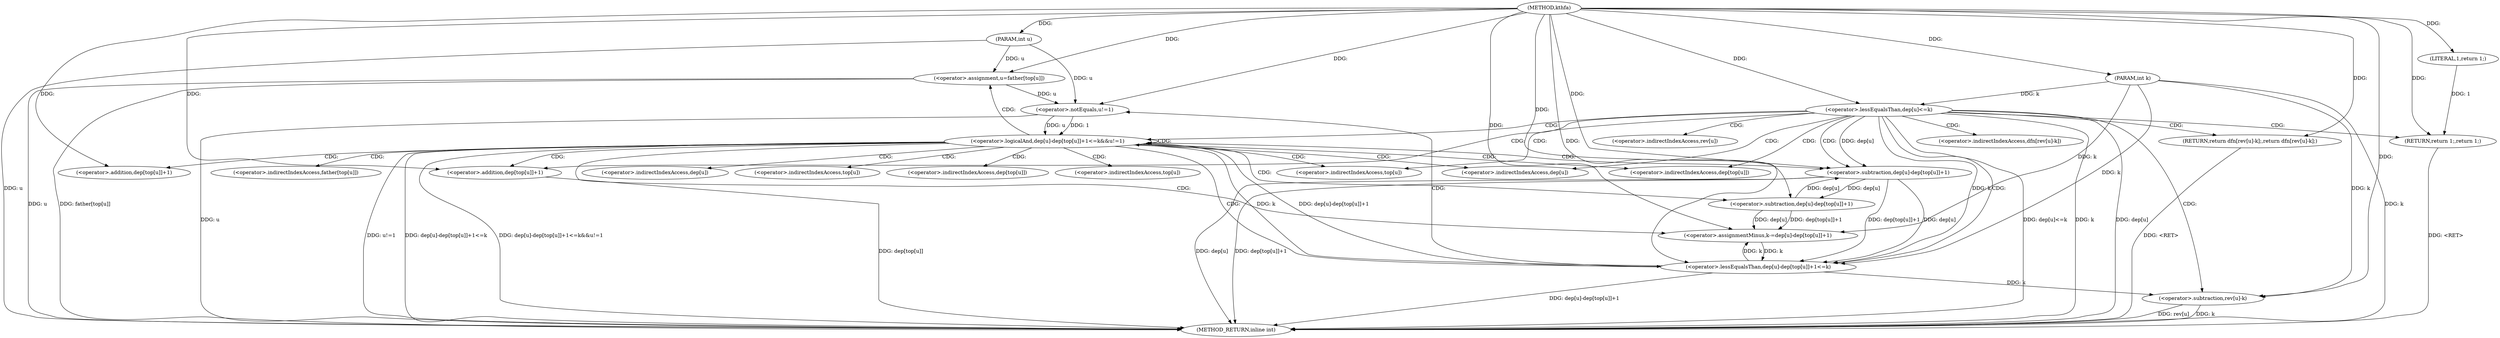 digraph "kthfa" {  
"1000365" [label = "(METHOD,kthfa)" ]
"1000424" [label = "(METHOD_RETURN,inline int)" ]
"1000366" [label = "(PARAM,int u)" ]
"1000367" [label = "(PARAM,int k)" ]
"1000416" [label = "(RETURN,return dfn[rev[u]-k];,return dfn[rev[u]-k];)" ]
"1000370" [label = "(<operator>.lessEqualsThan,dep[u]<=k)" ]
"1000375" [label = "(RETURN,return 1;,return 1;)" ]
"1000378" [label = "(<operator>.logicalAnd,dep[u]-dep[top[u]]+1<=k&&u!=1)" ]
"1000376" [label = "(LITERAL,1,return 1;)" ]
"1000396" [label = "(<operator>.assignmentMinus,k-=dep[u]-dep[top[u]]+1)" ]
"1000409" [label = "(<operator>.assignment,u=father[top[u]])" ]
"1000379" [label = "(<operator>.lessEqualsThan,dep[u]-dep[top[u]]+1<=k)" ]
"1000392" [label = "(<operator>.notEquals,u!=1)" ]
"1000419" [label = "(<operator>.subtraction,rev[u]-k)" ]
"1000380" [label = "(<operator>.subtraction,dep[u]-dep[top[u]]+1)" ]
"1000398" [label = "(<operator>.subtraction,dep[u]-dep[top[u]]+1)" ]
"1000384" [label = "(<operator>.addition,dep[top[u]]+1)" ]
"1000402" [label = "(<operator>.addition,dep[top[u]]+1)" ]
"1000417" [label = "(<operator>.indirectIndexAccess,dfn[rev[u]-k])" ]
"1000411" [label = "(<operator>.indirectIndexAccess,father[top[u]])" ]
"1000420" [label = "(<operator>.indirectIndexAccess,rev[u])" ]
"1000381" [label = "(<operator>.indirectIndexAccess,dep[u])" ]
"1000399" [label = "(<operator>.indirectIndexAccess,dep[u])" ]
"1000413" [label = "(<operator>.indirectIndexAccess,top[u])" ]
"1000385" [label = "(<operator>.indirectIndexAccess,dep[top[u]])" ]
"1000403" [label = "(<operator>.indirectIndexAccess,dep[top[u]])" ]
"1000387" [label = "(<operator>.indirectIndexAccess,top[u])" ]
"1000405" [label = "(<operator>.indirectIndexAccess,top[u])" ]
  "1000375" -> "1000424"  [ label = "DDG: <RET>"] 
  "1000416" -> "1000424"  [ label = "DDG: <RET>"] 
  "1000366" -> "1000424"  [ label = "DDG: u"] 
  "1000367" -> "1000424"  [ label = "DDG: k"] 
  "1000370" -> "1000424"  [ label = "DDG: dep[u]"] 
  "1000370" -> "1000424"  [ label = "DDG: k"] 
  "1000370" -> "1000424"  [ label = "DDG: dep[u]<=k"] 
  "1000380" -> "1000424"  [ label = "DDG: dep[u]"] 
  "1000384" -> "1000424"  [ label = "DDG: dep[top[u]]"] 
  "1000380" -> "1000424"  [ label = "DDG: dep[top[u]]+1"] 
  "1000379" -> "1000424"  [ label = "DDG: dep[u]-dep[top[u]]+1"] 
  "1000378" -> "1000424"  [ label = "DDG: dep[u]-dep[top[u]]+1<=k"] 
  "1000392" -> "1000424"  [ label = "DDG: u"] 
  "1000378" -> "1000424"  [ label = "DDG: u!=1"] 
  "1000378" -> "1000424"  [ label = "DDG: dep[u]-dep[top[u]]+1<=k&&u!=1"] 
  "1000419" -> "1000424"  [ label = "DDG: rev[u]"] 
  "1000419" -> "1000424"  [ label = "DDG: k"] 
  "1000409" -> "1000424"  [ label = "DDG: u"] 
  "1000409" -> "1000424"  [ label = "DDG: father[top[u]]"] 
  "1000365" -> "1000366"  [ label = "DDG: "] 
  "1000365" -> "1000367"  [ label = "DDG: "] 
  "1000365" -> "1000416"  [ label = "DDG: "] 
  "1000376" -> "1000375"  [ label = "DDG: 1"] 
  "1000365" -> "1000375"  [ label = "DDG: "] 
  "1000367" -> "1000370"  [ label = "DDG: k"] 
  "1000365" -> "1000370"  [ label = "DDG: "] 
  "1000365" -> "1000376"  [ label = "DDG: "] 
  "1000379" -> "1000378"  [ label = "DDG: k"] 
  "1000379" -> "1000378"  [ label = "DDG: dep[u]-dep[top[u]]+1"] 
  "1000392" -> "1000378"  [ label = "DDG: 1"] 
  "1000392" -> "1000378"  [ label = "DDG: u"] 
  "1000398" -> "1000396"  [ label = "DDG: dep[u]"] 
  "1000398" -> "1000396"  [ label = "DDG: dep[top[u]]+1"] 
  "1000380" -> "1000379"  [ label = "DDG: dep[u]"] 
  "1000380" -> "1000379"  [ label = "DDG: dep[top[u]]+1"] 
  "1000370" -> "1000379"  [ label = "DDG: k"] 
  "1000396" -> "1000379"  [ label = "DDG: k"] 
  "1000367" -> "1000379"  [ label = "DDG: k"] 
  "1000365" -> "1000379"  [ label = "DDG: "] 
  "1000409" -> "1000392"  [ label = "DDG: u"] 
  "1000366" -> "1000392"  [ label = "DDG: u"] 
  "1000365" -> "1000392"  [ label = "DDG: "] 
  "1000379" -> "1000396"  [ label = "DDG: k"] 
  "1000367" -> "1000396"  [ label = "DDG: k"] 
  "1000365" -> "1000396"  [ label = "DDG: "] 
  "1000366" -> "1000409"  [ label = "DDG: u"] 
  "1000365" -> "1000409"  [ label = "DDG: "] 
  "1000379" -> "1000419"  [ label = "DDG: k"] 
  "1000367" -> "1000419"  [ label = "DDG: k"] 
  "1000365" -> "1000419"  [ label = "DDG: "] 
  "1000370" -> "1000380"  [ label = "DDG: dep[u]"] 
  "1000398" -> "1000380"  [ label = "DDG: dep[u]"] 
  "1000365" -> "1000380"  [ label = "DDG: "] 
  "1000380" -> "1000398"  [ label = "DDG: dep[u]"] 
  "1000365" -> "1000398"  [ label = "DDG: "] 
  "1000365" -> "1000384"  [ label = "DDG: "] 
  "1000365" -> "1000402"  [ label = "DDG: "] 
  "1000370" -> "1000380"  [ label = "CDG: "] 
  "1000370" -> "1000420"  [ label = "CDG: "] 
  "1000370" -> "1000375"  [ label = "CDG: "] 
  "1000370" -> "1000379"  [ label = "CDG: "] 
  "1000370" -> "1000387"  [ label = "CDG: "] 
  "1000370" -> "1000378"  [ label = "CDG: "] 
  "1000370" -> "1000419"  [ label = "CDG: "] 
  "1000370" -> "1000417"  [ label = "CDG: "] 
  "1000370" -> "1000381"  [ label = "CDG: "] 
  "1000370" -> "1000416"  [ label = "CDG: "] 
  "1000370" -> "1000385"  [ label = "CDG: "] 
  "1000370" -> "1000384"  [ label = "CDG: "] 
  "1000378" -> "1000403"  [ label = "CDG: "] 
  "1000378" -> "1000405"  [ label = "CDG: "] 
  "1000378" -> "1000399"  [ label = "CDG: "] 
  "1000378" -> "1000380"  [ label = "CDG: "] 
  "1000378" -> "1000398"  [ label = "CDG: "] 
  "1000378" -> "1000413"  [ label = "CDG: "] 
  "1000378" -> "1000379"  [ label = "CDG: "] 
  "1000378" -> "1000409"  [ label = "CDG: "] 
  "1000378" -> "1000387"  [ label = "CDG: "] 
  "1000378" -> "1000402"  [ label = "CDG: "] 
  "1000378" -> "1000378"  [ label = "CDG: "] 
  "1000378" -> "1000396"  [ label = "CDG: "] 
  "1000378" -> "1000381"  [ label = "CDG: "] 
  "1000378" -> "1000411"  [ label = "CDG: "] 
  "1000378" -> "1000385"  [ label = "CDG: "] 
  "1000378" -> "1000384"  [ label = "CDG: "] 
  "1000379" -> "1000392"  [ label = "CDG: "] 
}
